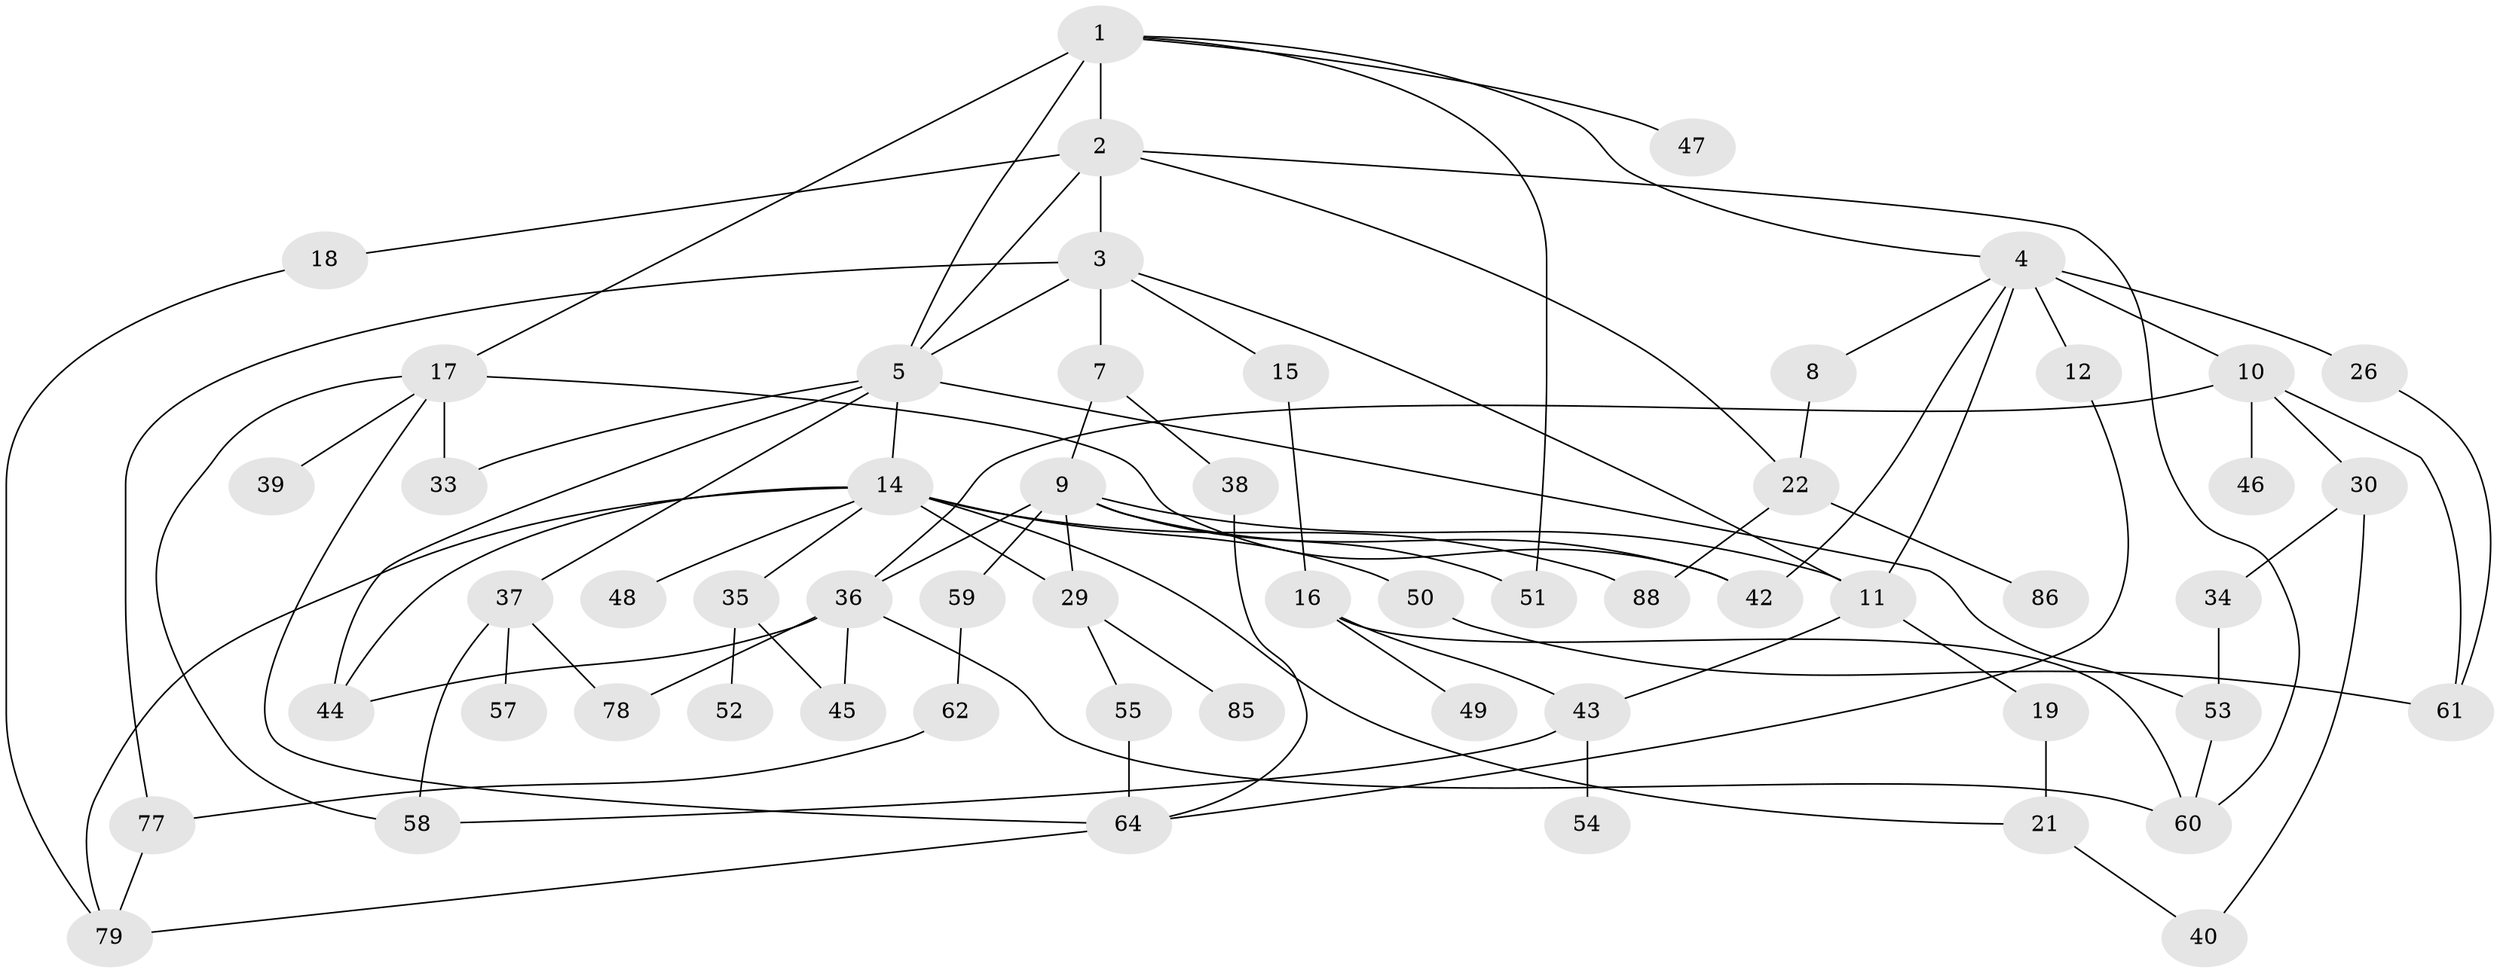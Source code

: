 // Generated by graph-tools (version 1.1) at 2025/23/03/03/25 07:23:35]
// undirected, 57 vertices, 90 edges
graph export_dot {
graph [start="1"]
  node [color=gray90,style=filled];
  1 [super="+6"];
  2 [super="+90"];
  3 [super="+28"];
  4 [super="+13"];
  5 [super="+27"];
  7;
  8 [super="+81"];
  9 [super="+23"];
  10 [super="+41"];
  11 [super="+56"];
  12 [super="+24"];
  14 [super="+25"];
  15 [super="+69"];
  16 [super="+20"];
  17 [super="+67"];
  18;
  19;
  21 [super="+65"];
  22 [super="+66"];
  26 [super="+73"];
  29 [super="+31"];
  30 [super="+32"];
  33 [super="+70"];
  34;
  35;
  36 [super="+63"];
  37 [super="+75"];
  38;
  39 [super="+76"];
  40;
  42;
  43 [super="+72"];
  44 [super="+68"];
  45 [super="+74"];
  46;
  47;
  48;
  49;
  50 [super="+83"];
  51;
  52;
  53;
  54;
  55 [super="+80"];
  57;
  58 [super="+89"];
  59;
  60 [super="+71"];
  61;
  62;
  64 [super="+84"];
  77 [super="+82"];
  78;
  79 [super="+87"];
  85;
  86;
  88;
  1 -- 2;
  1 -- 4;
  1 -- 5;
  1 -- 47;
  1 -- 51;
  1 -- 17 [weight=2];
  2 -- 3;
  2 -- 18;
  2 -- 22;
  2 -- 60;
  2 -- 5;
  3 -- 7;
  3 -- 11;
  3 -- 15;
  3 -- 77;
  3 -- 5;
  4 -- 8;
  4 -- 10;
  4 -- 12;
  4 -- 26 [weight=2];
  4 -- 42;
  4 -- 11;
  5 -- 14;
  5 -- 33;
  5 -- 53;
  5 -- 37;
  5 -- 44;
  7 -- 9;
  7 -- 38;
  8 -- 22;
  9 -- 36;
  9 -- 51;
  9 -- 42;
  9 -- 11;
  9 -- 29;
  9 -- 59;
  10 -- 30;
  10 -- 46;
  10 -- 61;
  10 -- 36;
  11 -- 19;
  11 -- 43;
  12 -- 64;
  14 -- 50;
  14 -- 29;
  14 -- 48;
  14 -- 35;
  14 -- 88;
  14 -- 44;
  14 -- 79;
  14 -- 21;
  15 -- 16;
  16 -- 49;
  16 -- 43;
  16 -- 60;
  17 -- 39;
  17 -- 58;
  17 -- 64;
  17 -- 42;
  17 -- 33;
  18 -- 79;
  19 -- 21;
  21 -- 40;
  22 -- 86;
  22 -- 88;
  26 -- 61;
  29 -- 85;
  29 -- 55;
  30 -- 34;
  30 -- 40;
  34 -- 53;
  35 -- 52;
  35 -- 45;
  36 -- 45;
  36 -- 78;
  36 -- 44;
  36 -- 60;
  37 -- 57;
  37 -- 58;
  37 -- 78;
  38 -- 64;
  43 -- 54;
  43 -- 58;
  50 -- 61;
  53 -- 60;
  55 -- 64;
  59 -- 62;
  62 -- 77;
  64 -- 79;
  77 -- 79;
}
